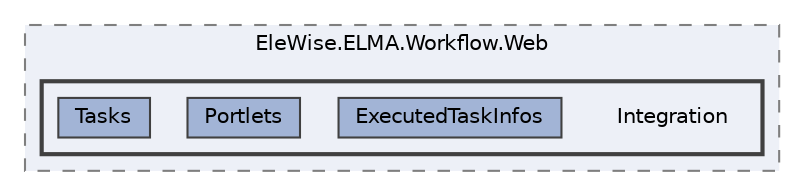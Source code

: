 digraph "Web/Modules/EleWise.ELMA.Workflow.Web/Integration"
{
 // LATEX_PDF_SIZE
  bgcolor="transparent";
  edge [fontname=Helvetica,fontsize=10,labelfontname=Helvetica,labelfontsize=10];
  node [fontname=Helvetica,fontsize=10,shape=box,height=0.2,width=0.4];
  compound=true
  subgraph clusterdir_f6d093aa8358570a6b08a74ed18c0b30 {
    graph [ bgcolor="#edf0f7", pencolor="grey50", label="EleWise.ELMA.Workflow.Web", fontname=Helvetica,fontsize=10 style="filled,dashed", URL="dir_f6d093aa8358570a6b08a74ed18c0b30.html",tooltip=""]
  subgraph clusterdir_6c12781d36b58cfc794f8c261defbfba {
    graph [ bgcolor="#edf0f7", pencolor="grey25", label="", fontname=Helvetica,fontsize=10 style="filled,bold", URL="dir_6c12781d36b58cfc794f8c261defbfba.html",tooltip=""]
    dir_6c12781d36b58cfc794f8c261defbfba [shape=plaintext, label="Integration"];
  dir_9aafa34a3d0509893c05222b1b40aed2 [label="ExecutedTaskInfos", fillcolor="#a2b4d6", color="grey25", style="filled", URL="dir_9aafa34a3d0509893c05222b1b40aed2.html",tooltip=""];
  dir_0b7f4bcedd96d87b47308841f630917d [label="Portlets", fillcolor="#a2b4d6", color="grey25", style="filled", URL="dir_0b7f4bcedd96d87b47308841f630917d.html",tooltip=""];
  dir_26d6451f2d62d71f36faf810660660c4 [label="Tasks", fillcolor="#a2b4d6", color="grey25", style="filled", URL="dir_26d6451f2d62d71f36faf810660660c4.html",tooltip=""];
  }
  }
}
